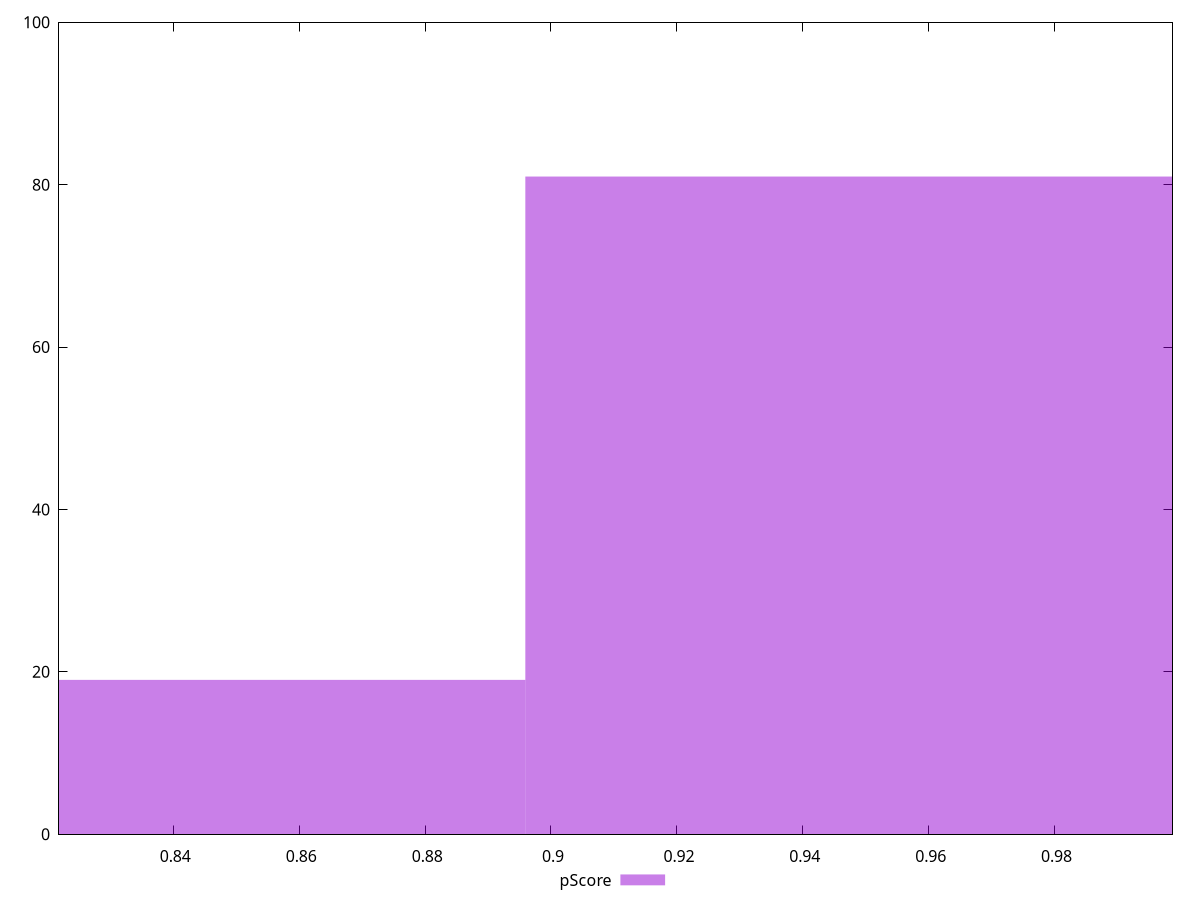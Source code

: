 reset

$pScore <<EOF
0.836193097469754 19
0.9556492542511474 81
EOF

set key outside below
set boxwidth 0.11945615678139343
set xrange [0.821828253121784:0.9987461930171693]
set yrange [0:100]
set trange [0:100]
set style fill transparent solid 0.5 noborder
set terminal svg size 640, 490 enhanced background rgb 'white'
set output "report_00026_2021-02-22T21:38:55.199Z/first-cpu-idle/samples/pages+cached+noadtech+nomedia+nocss/pScore/histogram.svg"

plot $pScore title "pScore" with boxes

reset
